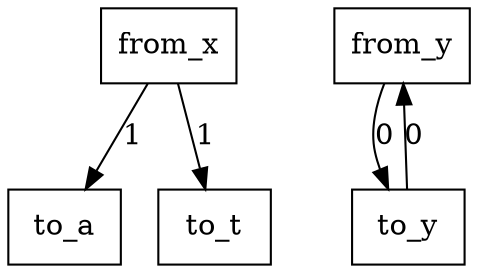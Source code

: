 digraph {
    graph [rankdir=TB
          ,bgcolor=transparent];
    node [shape=box
         ,fillcolor=white
         ,style=filled];
    0 [label=<from_x>];
    1 [label=<from_y>];
    2 [label=<to_a>];
    3 [label=<to_t>];
    4 [label=<to_y>];
    0 -> 2 [label=1];
    0 -> 3 [label=1];
    1 -> 4 [label=0];
    4 -> 1 [label=0];
}